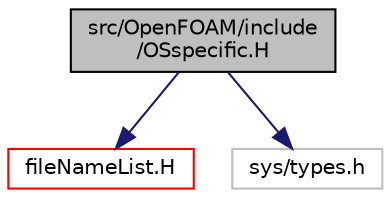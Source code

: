 digraph "src/OpenFOAM/include/OSspecific.H"
{
  bgcolor="transparent";
  edge [fontname="Helvetica",fontsize="10",labelfontname="Helvetica",labelfontsize="10"];
  node [fontname="Helvetica",fontsize="10",shape=record];
  Node1 [label="src/OpenFOAM/include\l/OSspecific.H",height=0.2,width=0.4,color="black", fillcolor="grey75", style="filled", fontcolor="black"];
  Node1 -> Node2 [color="midnightblue",fontsize="10",style="solid",fontname="Helvetica"];
  Node2 [label="fileNameList.H",height=0.2,width=0.4,color="red",URL="$a09101.html"];
  Node1 -> Node3 [color="midnightblue",fontsize="10",style="solid",fontname="Helvetica"];
  Node3 [label="sys/types.h",height=0.2,width=0.4,color="grey75"];
}
